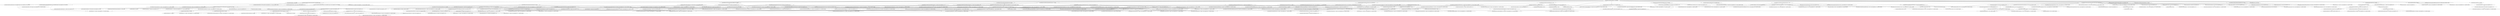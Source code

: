 digraph server {
	"org.springsource.restbucks:restbucks:jar:1.0.0-SNAPSHOT" -> "org.projectlombok:lombok:jar:1.18.38:compile" ; 
	"org.springsource.restbucks:restbucks:jar:1.0.0-SNAPSHOT" -> "org.jmolecules.integrations:jmolecules-starter-ddd:jar:0.29.0-SNAPSHOT:compile" ; 
	"org.springsource.restbucks:restbucks:jar:1.0.0-SNAPSHOT" -> "org.jmolecules.integrations:jmolecules-jpa:jar:0.29.0-SNAPSHOT:runtime" ; 
	"org.springsource.restbucks:restbucks:jar:1.0.0-SNAPSHOT" -> "org.jmolecules.integrations:jmolecules-jackson:jar:0.29.0-SNAPSHOT:runtime" ; 
	"org.springsource.restbucks:restbucks:jar:1.0.0-SNAPSHOT" -> "org.jmolecules.integrations:jmolecules-starter-test:jar:0.29.0-SNAPSHOT:test" ; 
	"org.springsource.restbucks:restbucks:jar:1.0.0-SNAPSHOT" -> "org.jmolecules.integrations:jmolecules-bytebuddy-nodep:jar:0.29.0-SNAPSHOT:provided" ; 
	"org.springsource.restbucks:restbucks:jar:1.0.0-SNAPSHOT" -> "org.springframework.modulith:spring-modulith-api:jar:1.4.0:compile" ; 
	"org.springsource.restbucks:restbucks:jar:1.0.0-SNAPSHOT" -> "org.springframework.modulith:spring-modulith-starter-jpa:jar:1.4.0:compile" ; 
	"org.springsource.restbucks:restbucks:jar:1.0.0-SNAPSHOT" -> "org.springframework.modulith:spring-modulith-starter-test:jar:1.4.0:test" ; 
	"org.springsource.restbucks:restbucks:jar:1.0.0-SNAPSHOT" -> "org.springframework.modulith:spring-modulith-junit:jar:1.4.0:test" ; 
	"org.springsource.restbucks:restbucks:jar:1.0.0-SNAPSHOT" -> "org.springframework.boot:spring-boot-starter-data-rest:jar:3.5.0:compile" ; 
	"org.springsource.restbucks:restbucks:jar:1.0.0-SNAPSHOT" -> "org.springframework.data:spring-data-rest-hal-explorer:jar:4.5.0:runtime" ; 
	"org.springsource.restbucks:restbucks:jar:1.0.0-SNAPSHOT" -> "org.springframework.boot:spring-boot-starter-data-jpa:jar:3.5.0:compile" ; 
	"org.springsource.restbucks:restbucks:jar:1.0.0-SNAPSHOT" -> "org.springframework.boot:spring-boot-starter-validation:jar:3.5.0:compile" ; 
	"org.springsource.restbucks:restbucks:jar:1.0.0-SNAPSHOT" -> "org.springframework.boot:spring-boot-starter-test:jar:3.5.0:test (scope not updated to test)" ; 
	"org.springsource.restbucks:restbucks:jar:1.0.0-SNAPSHOT" -> "de.odrotbohm.playground:spring-web-tools:jar:0.2.0:compile" ; 
	"org.springsource.restbucks:restbucks:jar:1.0.0-SNAPSHOT" -> "com.fasterxml.jackson.datatype:jackson-datatype-jsr310:jar:2.19.0:compile" ; 
	"org.springsource.restbucks:restbucks:jar:1.0.0-SNAPSHOT" -> "com.fasterxml.jackson.module:jackson-module-parameter-names:jar:2.19.0:compile" ; 
	"org.springsource.restbucks:restbucks:jar:1.0.0-SNAPSHOT" -> "com.h2database:h2:jar:2.3.232:runtime" ; 
	"org.springsource.restbucks:restbucks:jar:1.0.0-SNAPSHOT" -> "org.javamoney.moneta:moneta-core:jar:1.4.4:compile" ; 
	"org.springsource.restbucks:restbucks:jar:1.0.0-SNAPSHOT" -> "com.jayway.jsonpath:json-path:jar:2.9.0:compile" ; 
	"org.springsource.restbucks:restbucks:jar:1.0.0-SNAPSHOT" -> "org.springframework.boot:spring-boot-configuration-processor:jar:3.5.0:compile (scope not updated to compile)" ; 
	"org.springsource.restbucks:restbucks:jar:1.0.0-SNAPSHOT" -> "org.springframework.boot:spring-boot-testcontainers:jar:3.5.0:compile" ; 
	"org.springsource.restbucks:restbucks:jar:1.0.0-SNAPSHOT" -> "org.testcontainers:postgresql:jar:1.21.0:compile" ; 
	"org.springsource.restbucks:restbucks:jar:1.0.0-SNAPSHOT" -> "org.springframework.boot:spring-boot-devtools:jar:3.5.0:compile" ; 
	"org.jmolecules.integrations:jmolecules-starter-ddd:jar:0.29.0-SNAPSHOT:compile" -> "org.jmolecules:jmolecules-ddd:jar:2.0.0-RC1:compile (version managed from 1.10.0; scope not updated to compile)" ; 
	"org.jmolecules.integrations:jmolecules-starter-ddd:jar:0.29.0-SNAPSHOT:compile" -> "org.jmolecules:jmolecules-events:jar:2.0.0-RC1:compile (version managed from 1.10.0)" ; 
	"org.jmolecules.integrations:jmolecules-starter-ddd:jar:0.29.0-SNAPSHOT:compile" -> "org.jmolecules.integrations:jmolecules-apt:jar:0.29.0-SNAPSHOT:compile (version managed from 0.29.0-SNAPSHOT)" ; 
	"org.jmolecules.integrations:jmolecules-starter-ddd:jar:0.29.0-SNAPSHOT:compile" -> "org.jmolecules.integrations:jmolecules-ddd-integration:jar:0.29.0-SNAPSHOT:compile (version managed from 0.29.0-SNAPSHOT)" ; 
	"org.jmolecules.integrations:jmolecules-starter-ddd:jar:0.29.0-SNAPSHOT:compile" -> "org.jmolecules.integrations:jmolecules-spring:jar:0.29.0-SNAPSHOT:runtime (version managed from 0.29.0-SNAPSHOT)" ; 
	"org.jmolecules.integrations:jmolecules-starter-ddd:jar:0.29.0-SNAPSHOT:compile" -> "org.slf4j:slf4j-api:jar:2.0.17:compile (version managed from 1.7.36; scope not updated to compile)" ; 
	"org.jmolecules.integrations:jmolecules-apt:jar:0.29.0-SNAPSHOT:compile (version managed from 0.29.0-SNAPSHOT)" -> "(org.slf4j:slf4j-api:jar:2.0.17:compile - version managed from 1.7.36; omitted for duplicate)" ; 
	"org.jmolecules.integrations:jmolecules-ddd-integration:jar:0.29.0-SNAPSHOT:compile (version managed from 0.29.0-SNAPSHOT)" -> "(org.jmolecules:jmolecules-ddd:jar:2.0.0-RC1:compile - version managed from 1.10.0; omitted for duplicate)" ; 
	"org.jmolecules.integrations:jmolecules-ddd-integration:jar:0.29.0-SNAPSHOT:compile (version managed from 0.29.0-SNAPSHOT)" -> "(org.slf4j:slf4j-api:jar:2.0.17:compile - version managed from 1.7.36; omitted for duplicate)" ; 
	"org.jmolecules.integrations:jmolecules-spring:jar:0.29.0-SNAPSHOT:runtime (version managed from 0.29.0-SNAPSHOT)" -> "(org.jmolecules:jmolecules-ddd:jar:2.0.0-RC1:runtime - version managed from 1.10.0; omitted for duplicate)" ; 
	"org.jmolecules.integrations:jmolecules-spring:jar:0.29.0-SNAPSHOT:runtime (version managed from 0.29.0-SNAPSHOT)" -> "(org.springframework:spring-core:jar:6.2.7:runtime - version managed from 5.3.31; omitted for duplicate)" ; 
	"org.jmolecules.integrations:jmolecules-spring:jar:0.29.0-SNAPSHOT:runtime (version managed from 0.29.0-SNAPSHOT)" -> "(org.springframework:spring-context:jar:6.2.7:runtime - version managed from 5.3.31; omitted for duplicate)" ; 
	"org.jmolecules.integrations:jmolecules-spring:jar:0.29.0-SNAPSHOT:runtime (version managed from 0.29.0-SNAPSHOT)" -> "(org.slf4j:slf4j-api:jar:2.0.17:runtime - version managed from 1.7.36; omitted for duplicate)" ; 
	"org.jmolecules.integrations:jmolecules-jpa:jar:0.29.0-SNAPSHOT:runtime" -> "jakarta.persistence:jakarta.persistence-api:jar:3.1.0:compile (version managed from 2.2.3; scope not updated to compile)" ; 
	"org.jmolecules.integrations:jmolecules-jpa:jar:0.29.0-SNAPSHOT:runtime" -> "(org.slf4j:slf4j-api:jar:2.0.17:runtime - version managed from 1.7.36; omitted for duplicate)" ; 
	"org.jmolecules.integrations:jmolecules-jackson:jar:0.29.0-SNAPSHOT:runtime" -> "(org.jmolecules:jmolecules-ddd:jar:2.0.0-RC1:runtime - version managed from 1.10.0; omitted for duplicate)" ; 
	"org.jmolecules.integrations:jmolecules-jackson:jar:0.29.0-SNAPSHOT:runtime" -> "org.springframework:spring-core:jar:6.2.7:compile (version managed from 5.3.31; scope not updated to compile)" ; 
	"org.jmolecules.integrations:jmolecules-jackson:jar:0.29.0-SNAPSHOT:runtime" -> "com.fasterxml.jackson.core:jackson-databind:jar:2.19.0:compile (version managed from 2.13.5; scope not updated to compile)" ; 
	"org.jmolecules.integrations:jmolecules-jackson:jar:0.29.0-SNAPSHOT:runtime" -> "(org.slf4j:slf4j-api:jar:2.0.17:runtime - version managed from 1.7.36; omitted for duplicate)" ; 
	"org.springframework:spring-core:jar:6.2.7:compile (version managed from 5.3.31; scope not updated to compile)" -> "org.springframework:spring-jcl:jar:6.2.7:compile (version managed from 6.2.7)" ; 
	"com.fasterxml.jackson.core:jackson-databind:jar:2.19.0:compile (version managed from 2.13.5; scope not updated to compile)" -> "(com.fasterxml.jackson.core:jackson-annotations:jar:2.19.0:compile - version managed from 2.19.0; omitted for duplicate)" ; 
	"com.fasterxml.jackson.core:jackson-databind:jar:2.19.0:compile (version managed from 2.13.5; scope not updated to compile)" -> "(com.fasterxml.jackson.core:jackson-core:jar:2.19.0:compile - version managed from 2.19.0; omitted for duplicate)" ; 
	"org.jmolecules.integrations:jmolecules-starter-test:jar:0.29.0-SNAPSHOT:test" -> "org.jmolecules.integrations:jmolecules-archunit:jar:0.29.0-SNAPSHOT:test (version managed from 0.29.0-SNAPSHOT)" ; 
	"org.jmolecules.integrations:jmolecules-starter-test:jar:0.29.0-SNAPSHOT:test" -> "com.tngtech.archunit:archunit-junit5:jar:1.4.1:test" ; 
	"org.jmolecules.integrations:jmolecules-starter-test:jar:0.29.0-SNAPSHOT:test" -> "(org.springframework.boot:spring-boot-starter-test:jar:3.5.0:test - version managed from 2.7.18; omitted for duplicate)" ; 
	"org.jmolecules.integrations:jmolecules-starter-test:jar:0.29.0-SNAPSHOT:test" -> "(org.slf4j:slf4j-api:jar:2.0.17:test - version managed from 1.7.36; omitted for duplicate)" ; 
	"org.jmolecules.integrations:jmolecules-archunit:jar:0.29.0-SNAPSHOT:test (version managed from 0.29.0-SNAPSHOT)" -> "com.tngtech.archunit:archunit:jar:1.4.1:runtime" ; 
	"org.jmolecules.integrations:jmolecules-archunit:jar:0.29.0-SNAPSHOT:test (version managed from 0.29.0-SNAPSHOT)" -> "(org.slf4j:slf4j-api:jar:2.0.17:test - version managed from 1.7.36; omitted for duplicate)" ; 
	"com.tngtech.archunit:archunit:jar:1.4.1:runtime" -> "(org.slf4j:slf4j-api:jar:2.0.17:runtime - version managed from 2.0.17; omitted for duplicate)" ; 
	"com.tngtech.archunit:archunit-junit5:jar:1.4.1:test" -> "com.tngtech.archunit:archunit-junit5-api:jar:1.4.1:test" ; 
	"com.tngtech.archunit:archunit-junit5:jar:1.4.1:test" -> "com.tngtech.archunit:archunit-junit5-engine:jar:1.4.1:test" ; 
	"com.tngtech.archunit:archunit-junit5-api:jar:1.4.1:test" -> "(com.tngtech.archunit:archunit:jar:1.4.1:test - omitted for duplicate)" ; 
	"com.tngtech.archunit:archunit-junit5-engine:jar:1.4.1:test" -> "(com.tngtech.archunit:archunit:jar:1.4.1:test - omitted for duplicate)" ; 
	"com.tngtech.archunit:archunit-junit5-engine:jar:1.4.1:test" -> "(com.tngtech.archunit:archunit-junit5-api:jar:1.4.1:test - omitted for duplicate)" ; 
	"com.tngtech.archunit:archunit-junit5-engine:jar:1.4.1:test" -> "com.tngtech.archunit:archunit-junit5-engine-api:jar:1.4.1:test" ; 
	"com.tngtech.archunit:archunit-junit5-engine-api:jar:1.4.1:test" -> "(org.junit.platform:junit-platform-engine:jar:1.12.2:test - version managed from 1.12.2; omitted for duplicate)" ; 
	"org.springframework.modulith:spring-modulith-starter-jpa:jar:1.4.0:compile" -> "org.springframework.modulith:spring-modulith-starter-core:jar:1.4.0:compile (version managed from 1.4.0)" ; 
	"org.springframework.modulith:spring-modulith-starter-jpa:jar:1.4.0:compile" -> "org.springframework.modulith:spring-modulith-events-api:jar:1.4.0:compile (version managed from 1.4.0; scope not updated to compile)" ; 
	"org.springframework.modulith:spring-modulith-starter-jpa:jar:1.4.0:compile" -> "org.springframework.modulith:spring-modulith-events-core:jar:1.4.0:runtime (version managed from 1.4.0)" ; 
	"org.springframework.modulith:spring-modulith-starter-jpa:jar:1.4.0:compile" -> "org.springframework.modulith:spring-modulith-events-jackson:jar:1.4.0:runtime (version managed from 1.4.0)" ; 
	"org.springframework.modulith:spring-modulith-starter-jpa:jar:1.4.0:compile" -> "org.springframework.modulith:spring-modulith-events-jpa:jar:1.4.0:runtime (version managed from 1.4.0)" ; 
	"org.springframework.modulith:spring-modulith-starter-core:jar:1.4.0:compile (version managed from 1.4.0)" -> "(org.springframework.modulith:spring-modulith-api:jar:1.4.0:compile - version managed from 1.4.0; omitted for duplicate)" ; 
	"org.springframework.modulith:spring-modulith-starter-core:jar:1.4.0:compile (version managed from 1.4.0)" -> "org.springframework.modulith:spring-modulith-apt:jar:1.4.0:compile (version managed from 1.4.0)" ; 
	"org.springframework.modulith:spring-modulith-starter-core:jar:1.4.0:compile (version managed from 1.4.0)" -> "(org.springframework.modulith:spring-modulith-core:jar:1.4.0:runtime - version managed from 1.4.0; omitted for duplicate)" ; 
	"org.springframework.modulith:spring-modulith-starter-core:jar:1.4.0:compile (version managed from 1.4.0)" -> "org.springframework.modulith:spring-modulith-moments:jar:1.4.0:compile (version managed from 1.4.0)" ; 
	"org.springframework.modulith:spring-modulith-starter-core:jar:1.4.0:compile (version managed from 1.4.0)" -> "(org.springframework.boot:spring-boot-starter:jar:3.5.0:compile - version managed from 3.5.0; omitted for duplicate)" ; 
	"org.springframework.modulith:spring-modulith-apt:jar:1.4.0:compile (version managed from 1.4.0)" -> "(org.springframework.boot:spring-boot:jar:3.5.0:compile - version managed from 3.5.0; omitted for duplicate)" ; 
	"org.springframework.modulith:spring-modulith-apt:jar:1.4.0:compile (version managed from 1.4.0)" -> "(org.springframework.boot:spring-boot-configuration-processor:jar:3.5.0:compile - version managed from 3.5.0; omitted for duplicate)" ; 
	"org.springframework.modulith:spring-modulith-moments:jar:1.4.0:compile (version managed from 1.4.0)" -> "(org.jmolecules:jmolecules-events:jar:2.0.0-RC1:compile - version managed from 1.10.0; omitted for duplicate)" ; 
	"org.springframework.modulith:spring-modulith-events-api:jar:1.4.0:compile (version managed from 1.4.0; scope not updated to compile)" -> "(org.springframework:spring-context:jar:6.2.7:compile - version managed from 6.2.7; omitted for duplicate)" ; 
	"org.springframework.modulith:spring-modulith-events-api:jar:1.4.0:compile (version managed from 1.4.0; scope not updated to compile)" -> "org.springframework:spring-tx:jar:6.2.7:compile (version managed from 6.2.7; scope not updated to compile)" ; 
	"org.springframework:spring-tx:jar:6.2.7:compile (version managed from 6.2.7; scope not updated to compile)" -> "(org.springframework:spring-beans:jar:6.2.7:compile - version managed from 6.2.7; omitted for duplicate)" ; 
	"org.springframework:spring-tx:jar:6.2.7:compile (version managed from 6.2.7; scope not updated to compile)" -> "(org.springframework:spring-core:jar:6.2.7:compile - version managed from 6.2.7; omitted for duplicate)" ; 
	"org.springframework.modulith:spring-modulith-events-core:jar:1.4.0:runtime (version managed from 1.4.0)" -> "(org.springframework.modulith:spring-modulith-events-api:jar:1.4.0:runtime - version managed from 1.4.0; omitted for duplicate)" ; 
	"org.springframework.modulith:spring-modulith-events-core:jar:1.4.0:runtime (version managed from 1.4.0)" -> "(org.springframework:spring-context:jar:6.2.7:runtime - version managed from 6.2.7; omitted for duplicate)" ; 
	"org.springframework.modulith:spring-modulith-events-core:jar:1.4.0:runtime (version managed from 1.4.0)" -> "(org.springframework:spring-tx:jar:6.2.7:runtime - version managed from 6.2.7; omitted for duplicate)" ; 
	"org.springframework.modulith:spring-modulith-events-core:jar:1.4.0:runtime (version managed from 1.4.0)" -> "org.springframework:spring-aop:jar:6.2.7:compile (version managed from 6.2.7; scope not updated to compile)" ; 
	"org.springframework.modulith:spring-modulith-events-core:jar:1.4.0:runtime (version managed from 1.4.0)" -> "(org.springframework.boot:spring-boot-autoconfigure:jar:3.5.0:runtime - version managed from 3.5.0; omitted for duplicate)" ; 
	"org.springframework.modulith:spring-modulith-events-core:jar:1.4.0:runtime (version managed from 1.4.0)" -> "(org.slf4j:slf4j-api:jar:2.0.17:runtime - version managed from 2.0.17; omitted for duplicate)" ; 
	"org.springframework.modulith:spring-modulith-events-core:jar:1.4.0:runtime (version managed from 1.4.0)" -> "org.slf4j:jcl-over-slf4j:jar:2.0.17:runtime (version managed from 2.0.17)" ; 
	"org.springframework:spring-aop:jar:6.2.7:compile (version managed from 6.2.7; scope not updated to compile)" -> "(org.springframework:spring-beans:jar:6.2.7:compile - version managed from 6.2.7; omitted for duplicate)" ; 
	"org.springframework:spring-aop:jar:6.2.7:compile (version managed from 6.2.7; scope not updated to compile)" -> "(org.springframework:spring-core:jar:6.2.7:compile - version managed from 6.2.7; omitted for duplicate)" ; 
	"org.slf4j:jcl-over-slf4j:jar:2.0.17:runtime (version managed from 2.0.17)" -> "(org.slf4j:slf4j-api:jar:2.0.17:runtime - version managed from 2.0.17; omitted for duplicate)" ; 
	"org.springframework.modulith:spring-modulith-events-jackson:jar:1.4.0:runtime (version managed from 1.4.0)" -> "(org.springframework.modulith:spring-modulith-events-core:jar:1.4.0:runtime - version managed from 1.4.0; omitted for duplicate)" ; 
	"org.springframework.modulith:spring-modulith-events-jackson:jar:1.4.0:runtime (version managed from 1.4.0)" -> "(com.fasterxml.jackson.core:jackson-databind:jar:2.19.0:runtime - version managed from 2.19.0; omitted for duplicate)" ; 
	"org.springframework.modulith:spring-modulith-events-jpa:jar:1.4.0:runtime (version managed from 1.4.0)" -> "(org.springframework.modulith:spring-modulith-events-core:jar:1.4.0:runtime - version managed from 1.4.0; omitted for duplicate)" ; 
	"org.springframework.modulith:spring-modulith-events-jpa:jar:1.4.0:runtime (version managed from 1.4.0)" -> "(jakarta.persistence:jakarta.persistence-api:jar:3.1.0:runtime - version managed from 3.1.0; omitted for duplicate)" ; 
	"org.springframework.modulith:spring-modulith-starter-test:jar:1.4.0:test" -> "(org.springframework.boot:spring-boot-starter-test:jar:3.5.0:test - version managed from 3.5.0; omitted for duplicate)" ; 
	"org.springframework.modulith:spring-modulith-starter-test:jar:1.4.0:test" -> "org.springframework.modulith:spring-modulith-test:jar:1.4.0:test (version managed from 1.4.0)" ; 
	"org.springframework.modulith:spring-modulith-starter-test:jar:1.4.0:test" -> "org.springframework.modulith:spring-modulith-docs:jar:1.4.0:test (version managed from 1.4.0)" ; 
	"org.springframework.modulith:spring-modulith-starter-test:jar:1.4.0:test" -> "org.awaitility:awaitility:jar:4.3.0:test (version managed from 4.3.0)" ; 
	"org.springframework.modulith:spring-modulith-test:jar:1.4.0:test (version managed from 1.4.0)" -> "(org.springframework.modulith:spring-modulith-core:jar:1.4.0:test - version managed from 1.4.0; omitted for duplicate)" ; 
	"org.springframework.modulith:spring-modulith-test:jar:1.4.0:test (version managed from 1.4.0)" -> "(org.springframework.boot:spring-boot-test-autoconfigure:jar:3.5.0:test - version managed from 3.5.0; omitted for duplicate)" ; 
	"org.springframework.modulith:spring-modulith-test:jar:1.4.0:test (version managed from 1.4.0)" -> "(org.springframework:spring-test:jar:6.2.7:test - version managed from 6.2.7; omitted for duplicate)" ; 
	"org.springframework.modulith:spring-modulith-test:jar:1.4.0:test (version managed from 1.4.0)" -> "(org.springframework:spring-tx:jar:6.2.7:test - version managed from 6.2.7; omitted for duplicate)" ; 
	"org.springframework.modulith:spring-modulith-test:jar:1.4.0:test (version managed from 1.4.0)" -> "(org.assertj:assertj-core:jar:3.27.3:test - version managed from 3.27.3; omitted for duplicate)" ; 
	"org.springframework.modulith:spring-modulith-test:jar:1.4.0:test (version managed from 1.4.0)" -> "(org.awaitility:awaitility:jar:4.3.0:test - version managed from 4.3.0; omitted for duplicate)" ; 
	"org.springframework.modulith:spring-modulith-docs:jar:1.4.0:test (version managed from 1.4.0)" -> "(org.springframework.modulith:spring-modulith-core:jar:1.4.0:test - version managed from 1.4.0; omitted for duplicate)" ; 
	"org.springframework.modulith:spring-modulith-docs:jar:1.4.0:test (version managed from 1.4.0)" -> "com.structurizr:structurizr-core:jar:3.1.0:test" ; 
	"org.springframework.modulith:spring-modulith-docs:jar:1.4.0:test (version managed from 1.4.0)" -> "com.structurizr:structurizr-export:jar:3.1.0:test" ; 
	"org.springframework.modulith:spring-modulith-docs:jar:1.4.0:test (version managed from 1.4.0)" -> "(com.jayway.jsonpath:json-path:jar:2.9.0:test - version managed from 2.9.0; omitted for duplicate)" ; 
	"org.springframework.modulith:spring-modulith-docs:jar:1.4.0:test (version managed from 1.4.0)" -> "(org.springframework.boot:spring-boot:jar:3.5.0:test - version managed from 3.5.0; omitted for duplicate)" ; 
	"com.structurizr:structurizr-core:jar:3.1.0:test" -> "(com.fasterxml.jackson.core:jackson-annotations:jar:2.19.0:test - version managed from 2.18.1; omitted for duplicate)" ; 
	"com.structurizr:structurizr-core:jar:3.1.0:test" -> "com.google.code.findbugs:jsr305:jar:3.0.2:test" ; 
	"com.structurizr:structurizr-export:jar:3.1.0:test" -> "(com.structurizr:structurizr-core:jar:3.1.0:test - omitted for duplicate)" ; 
	"org.awaitility:awaitility:jar:4.3.0:test (version managed from 4.3.0)" -> "(org.hamcrest:hamcrest:jar:3.0:test - version managed from 2.1; omitted for duplicate)" ; 
	"org.springframework.modulith:spring-modulith-junit:jar:1.4.0:test" -> "org.eclipse.jgit:org.eclipse.jgit:jar:7.0.0.202409031743-r:test" ; 
	"org.springframework.modulith:spring-modulith-junit:jar:1.4.0:test" -> "org.springframework.modulith:spring-modulith-core:jar:1.4.0:runtime (version managed from 1.4.0; scope not updated to runtime)" ; 
	"org.springframework.modulith:spring-modulith-junit:jar:1.4.0:test" -> "org.junit.jupiter:junit-jupiter-api:jar:5.12.2:test (version managed from 5.12.2)" ; 
	"org.springframework.modulith:spring-modulith-junit:jar:1.4.0:test" -> "org.springframework.boot:spring-boot-test:jar:3.5.0:test (version managed from 3.5.0)" ; 
	"org.springframework.modulith:spring-modulith-junit:jar:1.4.0:test" -> "org.springframework.boot:spring-boot-autoconfigure:jar:3.5.0:compile (version managed from 3.5.0; scope not updated to compile)" ; 
	"org.eclipse.jgit:org.eclipse.jgit:jar:7.0.0.202409031743-r:test" -> "com.googlecode.javaewah:JavaEWAH:jar:1.2.3:test" ; 
	"org.eclipse.jgit:org.eclipse.jgit:jar:7.0.0.202409031743-r:test" -> "(org.slf4j:slf4j-api:jar:2.0.17:test - version managed from 1.7.36; omitted for duplicate)" ; 
	"org.eclipse.jgit:org.eclipse.jgit:jar:7.0.0.202409031743-r:test" -> "commons-codec:commons-codec:jar:1.18.0:test (version managed from 1.17.1)" ; 
	"org.springframework.modulith:spring-modulith-core:jar:1.4.0:runtime (version managed from 1.4.0; scope not updated to runtime)" -> "(org.springframework.modulith:spring-modulith-api:jar:1.4.0:runtime - version managed from 1.4.0; omitted for duplicate)" ; 
	"org.springframework.modulith:spring-modulith-core:jar:1.4.0:runtime (version managed from 1.4.0; scope not updated to runtime)" -> "(com.tngtech.archunit:archunit:jar:1.4.0:runtime - omitted for conflict with 1.4.1)" ; 
	"org.springframework.modulith:spring-modulith-core:jar:1.4.0:runtime (version managed from 1.4.0; scope not updated to runtime)" -> "(org.springframework:spring-core:jar:6.2.7:runtime - version managed from 6.2.7; omitted for duplicate)" ; 
	"org.springframework.modulith:spring-modulith-core:jar:1.4.0:runtime (version managed from 1.4.0; scope not updated to runtime)" -> "(org.springframework:spring-context:jar:6.2.7:runtime - version managed from 6.2.7; omitted for duplicate)" ; 
	"org.junit.jupiter:junit-jupiter-api:jar:5.12.2:test (version managed from 5.12.2)" -> "org.opentest4j:opentest4j:jar:1.3.0:test" ; 
	"org.junit.jupiter:junit-jupiter-api:jar:5.12.2:test (version managed from 5.12.2)" -> "org.junit.platform:junit-platform-commons:jar:1.12.2:test (version managed from 1.12.2)" ; 
	"org.junit.jupiter:junit-jupiter-api:jar:5.12.2:test (version managed from 5.12.2)" -> "org.apiguardian:apiguardian-api:jar:1.1.2:test" ; 
	"org.junit.platform:junit-platform-commons:jar:1.12.2:test (version managed from 1.12.2)" -> "(org.apiguardian:apiguardian-api:jar:1.1.2:test - omitted for duplicate)" ; 
	"org.springframework.boot:spring-boot-test:jar:3.5.0:test (version managed from 3.5.0)" -> "(org.springframework.boot:spring-boot:jar:3.5.0:test - version managed from 3.5.0; omitted for duplicate)" ; 
	"org.springframework.boot:spring-boot-test:jar:3.5.0:test (version managed from 3.5.0)" -> "(org.springframework:spring-test:jar:6.2.7:test - version managed from 6.2.7; omitted for duplicate)" ; 
	"org.springframework.boot:spring-boot-autoconfigure:jar:3.5.0:compile (version managed from 3.5.0; scope not updated to compile)" -> "(org.springframework.boot:spring-boot:jar:3.5.0:compile - version managed from 3.5.0; omitted for duplicate)" ; 
	"org.springframework.boot:spring-boot-starter-data-rest:jar:3.5.0:compile" -> "org.springframework.boot:spring-boot-starter-web:jar:3.5.0:compile (version managed from 3.5.0)" ; 
	"org.springframework.boot:spring-boot-starter-data-rest:jar:3.5.0:compile" -> "org.springframework.data:spring-data-rest-webmvc:jar:4.5.0:compile (version managed from 4.5.0; scope not updated to compile)" ; 
	"org.springframework.boot:spring-boot-starter-web:jar:3.5.0:compile (version managed from 3.5.0)" -> "(org.springframework.boot:spring-boot-starter:jar:3.5.0:compile - version managed from 3.5.0; omitted for duplicate)" ; 
	"org.springframework.boot:spring-boot-starter-web:jar:3.5.0:compile (version managed from 3.5.0)" -> "org.springframework.boot:spring-boot-starter-json:jar:3.5.0:compile (version managed from 3.5.0)" ; 
	"org.springframework.boot:spring-boot-starter-web:jar:3.5.0:compile (version managed from 3.5.0)" -> "org.springframework.boot:spring-boot-starter-tomcat:jar:3.5.0:compile (version managed from 3.5.0)" ; 
	"org.springframework.boot:spring-boot-starter-web:jar:3.5.0:compile (version managed from 3.5.0)" -> "org.springframework:spring-web:jar:6.2.7:compile (version managed from 6.2.7)" ; 
	"org.springframework.boot:spring-boot-starter-web:jar:3.5.0:compile (version managed from 3.5.0)" -> "(org.springframework:spring-webmvc:jar:6.2.7:compile - version managed from 6.2.7; omitted for duplicate)" ; 
	"org.springframework.boot:spring-boot-starter-json:jar:3.5.0:compile (version managed from 3.5.0)" -> "(org.springframework.boot:spring-boot-starter:jar:3.5.0:compile - version managed from 3.5.0; omitted for duplicate)" ; 
	"org.springframework.boot:spring-boot-starter-json:jar:3.5.0:compile (version managed from 3.5.0)" -> "(org.springframework:spring-web:jar:6.2.7:compile - version managed from 6.2.7; omitted for duplicate)" ; 
	"org.springframework.boot:spring-boot-starter-json:jar:3.5.0:compile (version managed from 3.5.0)" -> "(com.fasterxml.jackson.core:jackson-databind:jar:2.19.0:compile - version managed from 2.19.0; omitted for duplicate)" ; 
	"org.springframework.boot:spring-boot-starter-json:jar:3.5.0:compile (version managed from 3.5.0)" -> "com.fasterxml.jackson.datatype:jackson-datatype-jdk8:jar:2.19.0:compile (version managed from 2.19.0)" ; 
	"org.springframework.boot:spring-boot-starter-json:jar:3.5.0:compile (version managed from 3.5.0)" -> "(com.fasterxml.jackson.datatype:jackson-datatype-jsr310:jar:2.19.0:compile - version managed from 2.19.0; omitted for duplicate)" ; 
	"org.springframework.boot:spring-boot-starter-json:jar:3.5.0:compile (version managed from 3.5.0)" -> "(com.fasterxml.jackson.module:jackson-module-parameter-names:jar:2.19.0:compile - version managed from 2.19.0; omitted for duplicate)" ; 
	"com.fasterxml.jackson.datatype:jackson-datatype-jdk8:jar:2.19.0:compile (version managed from 2.19.0)" -> "(com.fasterxml.jackson.core:jackson-core:jar:2.19.0:compile - version managed from 2.19.0; omitted for duplicate)" ; 
	"com.fasterxml.jackson.datatype:jackson-datatype-jdk8:jar:2.19.0:compile (version managed from 2.19.0)" -> "(com.fasterxml.jackson.core:jackson-databind:jar:2.19.0:compile - version managed from 2.19.0; omitted for duplicate)" ; 
	"org.springframework.boot:spring-boot-starter-tomcat:jar:3.5.0:compile (version managed from 3.5.0)" -> "(jakarta.annotation:jakarta.annotation-api:jar:2.1.1:compile - version managed from 2.1.1; omitted for duplicate)" ; 
	"org.springframework.boot:spring-boot-starter-tomcat:jar:3.5.0:compile (version managed from 3.5.0)" -> "org.apache.tomcat.embed:tomcat-embed-core:jar:10.1.41:compile (version managed from 10.1.41)" ; 
	"org.springframework.boot:spring-boot-starter-tomcat:jar:3.5.0:compile (version managed from 3.5.0)" -> "(org.apache.tomcat.embed:tomcat-embed-el:jar:10.1.41:compile - version managed from 10.1.41; omitted for duplicate)" ; 
	"org.springframework.boot:spring-boot-starter-tomcat:jar:3.5.0:compile (version managed from 3.5.0)" -> "org.apache.tomcat.embed:tomcat-embed-websocket:jar:10.1.41:compile (version managed from 10.1.41)" ; 
	"org.apache.tomcat.embed:tomcat-embed-websocket:jar:10.1.41:compile (version managed from 10.1.41)" -> "(org.apache.tomcat.embed:tomcat-embed-core:jar:10.1.41:compile - version managed from 10.1.41; omitted for duplicate)" ; 
	"org.springframework:spring-web:jar:6.2.7:compile (version managed from 6.2.7)" -> "(org.springframework:spring-beans:jar:6.2.7:compile - version managed from 6.2.7; omitted for duplicate)" ; 
	"org.springframework:spring-web:jar:6.2.7:compile (version managed from 6.2.7)" -> "(org.springframework:spring-core:jar:6.2.7:compile - version managed from 6.2.7; omitted for duplicate)" ; 
	"org.springframework:spring-web:jar:6.2.7:compile (version managed from 6.2.7)" -> "(io.micrometer:micrometer-observation:jar:1.15.0:compile - version managed from 1.14.7; omitted for duplicate)" ; 
	"org.springframework.data:spring-data-rest-webmvc:jar:4.5.0:compile (version managed from 4.5.0; scope not updated to compile)" -> "org.springframework.data:spring-data-rest-core:jar:4.5.0:compile (version managed from 4.5.0)" ; 
	"org.springframework.data:spring-data-rest-webmvc:jar:4.5.0:compile (version managed from 4.5.0; scope not updated to compile)" -> "(org.springframework:spring-webmvc:jar:6.2.7:compile - version managed from 6.2.7; omitted for duplicate)" ; 
	"org.springframework.data:spring-data-rest-webmvc:jar:4.5.0:compile (version managed from 4.5.0; scope not updated to compile)" -> "(com.fasterxml.jackson.core:jackson-databind:jar:2.19.0:compile - version managed from 2.19.0; omitted for duplicate)" ; 
	"org.springframework.data:spring-data-rest-webmvc:jar:4.5.0:compile (version managed from 4.5.0; scope not updated to compile)" -> "(com.fasterxml.jackson.core:jackson-annotations:jar:2.19.0:compile - version managed from 2.19.0; omitted for duplicate)" ; 
	"org.springframework.data:spring-data-rest-webmvc:jar:4.5.0:compile (version managed from 4.5.0; scope not updated to compile)" -> "(org.slf4j:slf4j-api:jar:2.0.17:compile - version managed from 2.0.2; omitted for duplicate)" ; 
	"org.springframework.data:spring-data-rest-core:jar:4.5.0:compile (version managed from 4.5.0)" -> "(org.springframework:spring-tx:jar:6.2.7:compile - version managed from 6.2.7; omitted for duplicate)" ; 
	"org.springframework.data:spring-data-rest-core:jar:4.5.0:compile (version managed from 4.5.0)" -> "org.springframework.hateoas:spring-hateoas:jar:2.5.0:compile (version managed from 2.5.0)" ; 
	"org.springframework.data:spring-data-rest-core:jar:4.5.0:compile (version managed from 4.5.0)" -> "(org.springframework.data:spring-data-commons:jar:3.5.0:compile - version managed from 3.5.0; omitted for duplicate)" ; 
	"org.springframework.data:spring-data-rest-core:jar:4.5.0:compile (version managed from 4.5.0)" -> "org.springframework.plugin:spring-plugin-core:jar:3.0.0:compile" ; 
	"org.springframework.data:spring-data-rest-core:jar:4.5.0:compile (version managed from 4.5.0)" -> "org.atteo:evo-inflector:jar:1.3:compile" ; 
	"org.springframework.data:spring-data-rest-core:jar:4.5.0:compile (version managed from 4.5.0)" -> "(com.fasterxml.jackson.core:jackson-annotations:jar:2.19.0:compile - version managed from 2.19.0; omitted for duplicate)" ; 
	"org.springframework.data:spring-data-rest-core:jar:4.5.0:compile (version managed from 4.5.0)" -> "(com.fasterxml.jackson.datatype:jackson-datatype-jdk8:jar:2.19.0:compile - version managed from 2.19.0; omitted for duplicate)" ; 
	"org.springframework.data:spring-data-rest-core:jar:4.5.0:compile (version managed from 4.5.0)" -> "(org.slf4j:slf4j-api:jar:2.0.17:compile - version managed from 2.0.2; omitted for duplicate)" ; 
	"org.springframework.hateoas:spring-hateoas:jar:2.5.0:compile (version managed from 2.5.0)" -> "(org.springframework:spring-aop:jar:6.2.7:compile - version managed from 6.2.7; omitted for duplicate)" ; 
	"org.springframework.hateoas:spring-hateoas:jar:2.5.0:compile (version managed from 2.5.0)" -> "(org.springframework:spring-beans:jar:6.2.7:compile - version managed from 6.2.7; omitted for duplicate)" ; 
	"org.springframework.hateoas:spring-hateoas:jar:2.5.0:compile (version managed from 2.5.0)" -> "(org.springframework:spring-context:jar:6.2.7:compile - version managed from 6.2.7; omitted for duplicate)" ; 
	"org.springframework.hateoas:spring-hateoas:jar:2.5.0:compile (version managed from 2.5.0)" -> "(org.springframework:spring-core:jar:6.2.7:compile - version managed from 6.2.7; omitted for duplicate)" ; 
	"org.springframework.hateoas:spring-hateoas:jar:2.5.0:compile (version managed from 2.5.0)" -> "(org.springframework:spring-web:jar:6.2.7:compile - version managed from 6.2.7; omitted for duplicate)" ; 
	"org.springframework.hateoas:spring-hateoas:jar:2.5.0:compile (version managed from 2.5.0)" -> "(org.springframework.plugin:spring-plugin-core:jar:3.0.0:compile - omitted for duplicate)" ; 
	"org.springframework.hateoas:spring-hateoas:jar:2.5.0:compile (version managed from 2.5.0)" -> "(com.jayway.jsonpath:json-path:jar:2.9.0:compile - version managed from 2.9.0; omitted for duplicate)" ; 
	"org.springframework.hateoas:spring-hateoas:jar:2.5.0:compile (version managed from 2.5.0)" -> "(org.slf4j:slf4j-api:jar:2.0.17:compile - version managed from 2.0.17; omitted for duplicate)" ; 
	"org.springframework.plugin:spring-plugin-core:jar:3.0.0:compile" -> "(org.springframework:spring-beans:jar:6.2.7:compile - version managed from 6.0.0; omitted for duplicate)" ; 
	"org.springframework.plugin:spring-plugin-core:jar:3.0.0:compile" -> "(org.springframework:spring-context:jar:6.2.7:compile - version managed from 6.0.0; omitted for duplicate)" ; 
	"org.springframework.plugin:spring-plugin-core:jar:3.0.0:compile" -> "(org.springframework:spring-aop:jar:6.2.7:compile - version managed from 6.0.0; omitted for duplicate)" ; 
	"org.springframework.plugin:spring-plugin-core:jar:3.0.0:compile" -> "(org.slf4j:slf4j-api:jar:2.0.17:compile - version managed from 2.0.3; omitted for duplicate)" ; 
	"org.springframework.data:spring-data-rest-hal-explorer:jar:4.5.0:runtime" -> "(org.springframework.data:spring-data-rest-webmvc:jar:4.5.0:runtime - version managed from 4.5.0; omitted for duplicate)" ; 
	"org.springframework.data:spring-data-rest-hal-explorer:jar:4.5.0:runtime" -> "(org.slf4j:slf4j-api:jar:2.0.17:runtime - version managed from 2.0.2; omitted for duplicate)" ; 
	"org.springframework.boot:spring-boot-starter-data-jpa:jar:3.5.0:compile" -> "org.springframework.boot:spring-boot-starter:jar:3.5.0:compile (version managed from 3.5.0; scope not updated to compile)" ; 
	"org.springframework.boot:spring-boot-starter-data-jpa:jar:3.5.0:compile" -> "org.springframework.boot:spring-boot-starter-jdbc:jar:3.5.0:compile (version managed from 3.5.0)" ; 
	"org.springframework.boot:spring-boot-starter-data-jpa:jar:3.5.0:compile" -> "org.hibernate.orm:hibernate-core:jar:6.6.15.Final:compile (version managed from 6.6.15.Final)" ; 
	"org.springframework.boot:spring-boot-starter-data-jpa:jar:3.5.0:compile" -> "org.springframework.data:spring-data-jpa:jar:3.5.0:compile (version managed from 3.5.0)" ; 
	"org.springframework.boot:spring-boot-starter-data-jpa:jar:3.5.0:compile" -> "org.springframework:spring-aspects:jar:6.2.7:compile (version managed from 6.2.7)" ; 
	"org.springframework.boot:spring-boot-starter:jar:3.5.0:compile (version managed from 3.5.0; scope not updated to compile)" -> "(org.springframework.boot:spring-boot:jar:3.5.0:compile - version managed from 3.5.0; omitted for duplicate)" ; 
	"org.springframework.boot:spring-boot-starter:jar:3.5.0:compile (version managed from 3.5.0; scope not updated to compile)" -> "(org.springframework.boot:spring-boot-autoconfigure:jar:3.5.0:compile - version managed from 3.5.0; omitted for duplicate)" ; 
	"org.springframework.boot:spring-boot-starter:jar:3.5.0:compile (version managed from 3.5.0; scope not updated to compile)" -> "org.springframework.boot:spring-boot-starter-logging:jar:3.5.0:compile (version managed from 3.5.0)" ; 
	"org.springframework.boot:spring-boot-starter:jar:3.5.0:compile (version managed from 3.5.0; scope not updated to compile)" -> "(jakarta.annotation:jakarta.annotation-api:jar:2.1.1:compile - version managed from 2.1.1; omitted for duplicate)" ; 
	"org.springframework.boot:spring-boot-starter:jar:3.5.0:compile (version managed from 3.5.0; scope not updated to compile)" -> "(org.springframework:spring-core:jar:6.2.7:compile - version managed from 6.2.7; omitted for duplicate)" ; 
	"org.springframework.boot:spring-boot-starter:jar:3.5.0:compile (version managed from 3.5.0; scope not updated to compile)" -> "org.yaml:snakeyaml:jar:2.4:compile (version managed from 2.4)" ; 
	"org.springframework.boot:spring-boot-starter-logging:jar:3.5.0:compile (version managed from 3.5.0)" -> "ch.qos.logback:logback-classic:jar:1.5.18:compile (version managed from 1.5.18)" ; 
	"org.springframework.boot:spring-boot-starter-logging:jar:3.5.0:compile (version managed from 3.5.0)" -> "org.apache.logging.log4j:log4j-to-slf4j:jar:2.24.3:compile (version managed from 2.24.3)" ; 
	"org.springframework.boot:spring-boot-starter-logging:jar:3.5.0:compile (version managed from 3.5.0)" -> "org.slf4j:jul-to-slf4j:jar:2.0.17:compile (version managed from 2.0.17)" ; 
	"ch.qos.logback:logback-classic:jar:1.5.18:compile (version managed from 1.5.18)" -> "ch.qos.logback:logback-core:jar:1.5.18:compile (version managed from 1.5.18)" ; 
	"ch.qos.logback:logback-classic:jar:1.5.18:compile (version managed from 1.5.18)" -> "(org.slf4j:slf4j-api:jar:2.0.17:compile - version managed from 2.0.17; omitted for duplicate)" ; 
	"org.apache.logging.log4j:log4j-to-slf4j:jar:2.24.3:compile (version managed from 2.24.3)" -> "org.apache.logging.log4j:log4j-api:jar:2.24.3:compile (version managed from 2.24.3)" ; 
	"org.apache.logging.log4j:log4j-to-slf4j:jar:2.24.3:compile (version managed from 2.24.3)" -> "(org.slf4j:slf4j-api:jar:2.0.17:compile - version managed from 2.0.16; omitted for duplicate)" ; 
	"org.slf4j:jul-to-slf4j:jar:2.0.17:compile (version managed from 2.0.17)" -> "(org.slf4j:slf4j-api:jar:2.0.17:compile - version managed from 2.0.17; omitted for duplicate)" ; 
	"org.springframework.boot:spring-boot-starter-jdbc:jar:3.5.0:compile (version managed from 3.5.0)" -> "(org.springframework.boot:spring-boot-starter:jar:3.5.0:compile - version managed from 3.5.0; omitted for duplicate)" ; 
	"org.springframework.boot:spring-boot-starter-jdbc:jar:3.5.0:compile (version managed from 3.5.0)" -> "com.zaxxer:HikariCP:jar:6.3.0:compile (version managed from 6.3.0)" ; 
	"org.springframework.boot:spring-boot-starter-jdbc:jar:3.5.0:compile (version managed from 3.5.0)" -> "org.springframework:spring-jdbc:jar:6.2.7:compile (version managed from 6.2.7)" ; 
	"com.zaxxer:HikariCP:jar:6.3.0:compile (version managed from 6.3.0)" -> "(org.slf4j:slf4j-api:jar:2.0.17:compile - version managed from 1.7.36; omitted for duplicate)" ; 
	"org.springframework:spring-jdbc:jar:6.2.7:compile (version managed from 6.2.7)" -> "(org.springframework:spring-beans:jar:6.2.7:compile - version managed from 6.2.7; omitted for duplicate)" ; 
	"org.springframework:spring-jdbc:jar:6.2.7:compile (version managed from 6.2.7)" -> "(org.springframework:spring-core:jar:6.2.7:compile - version managed from 6.2.7; omitted for duplicate)" ; 
	"org.springframework:spring-jdbc:jar:6.2.7:compile (version managed from 6.2.7)" -> "(org.springframework:spring-tx:jar:6.2.7:compile - version managed from 6.2.7; omitted for duplicate)" ; 
	"org.hibernate.orm:hibernate-core:jar:6.6.15.Final:compile (version managed from 6.6.15.Final)" -> "(jakarta.persistence:jakarta.persistence-api:jar:3.1.0:compile - version managed from 3.1.0; omitted for duplicate)" ; 
	"org.hibernate.orm:hibernate-core:jar:6.6.15.Final:compile (version managed from 6.6.15.Final)" -> "jakarta.transaction:jakarta.transaction-api:jar:2.0.1:compile (version managed from 2.0.1)" ; 
	"org.hibernate.orm:hibernate-core:jar:6.6.15.Final:compile (version managed from 6.6.15.Final)" -> "org.jboss.logging:jboss-logging:jar:3.6.1.Final:compile (version managed from 3.5.0.Final)" ; 
	"org.hibernate.orm:hibernate-core:jar:6.6.15.Final:compile (version managed from 6.6.15.Final)" -> "org.hibernate.common:hibernate-commons-annotations:jar:7.0.3.Final:runtime" ; 
	"org.hibernate.orm:hibernate-core:jar:6.6.15.Final:compile (version managed from 6.6.15.Final)" -> "io.smallrye:jandex:jar:3.2.0:runtime" ; 
	"org.hibernate.orm:hibernate-core:jar:6.6.15.Final:compile (version managed from 6.6.15.Final)" -> "com.fasterxml:classmate:jar:1.7.0:compile (version managed from 1.5.1)" ; 
	"org.hibernate.orm:hibernate-core:jar:6.6.15.Final:compile (version managed from 6.6.15.Final)" -> "net.bytebuddy:byte-buddy:jar:1.17.5:runtime (version managed from 1.15.11; scope not updated to runtime)" ; 
	"org.hibernate.orm:hibernate-core:jar:6.6.15.Final:compile (version managed from 6.6.15.Final)" -> "(jakarta.xml.bind:jakarta.xml.bind-api:jar:4.0.2:runtime - version managed from 4.0.0; omitted for duplicate)" ; 
	"org.hibernate.orm:hibernate-core:jar:6.6.15.Final:compile (version managed from 6.6.15.Final)" -> "org.glassfish.jaxb:jaxb-runtime:jar:4.0.5:runtime (version managed from 4.0.2)" ; 
	"org.hibernate.orm:hibernate-core:jar:6.6.15.Final:compile (version managed from 6.6.15.Final)" -> "jakarta.inject:jakarta.inject-api:jar:2.0.1:runtime (version managed from 2.0.1)" ; 
	"org.hibernate.orm:hibernate-core:jar:6.6.15.Final:compile (version managed from 6.6.15.Final)" -> "org.antlr:antlr4-runtime:jar:4.13.0:compile" ; 
	"org.glassfish.jaxb:jaxb-runtime:jar:4.0.5:runtime (version managed from 4.0.2)" -> "org.glassfish.jaxb:jaxb-core:jar:4.0.5:runtime (version managed from 4.0.5)" ; 
	"org.glassfish.jaxb:jaxb-core:jar:4.0.5:runtime (version managed from 4.0.5)" -> "(jakarta.xml.bind:jakarta.xml.bind-api:jar:4.0.2:runtime - version managed from 4.0.2; omitted for duplicate)" ; 
	"org.glassfish.jaxb:jaxb-core:jar:4.0.5:runtime (version managed from 4.0.5)" -> "(jakarta.activation:jakarta.activation-api:jar:2.1.3:runtime - version managed from 2.1.3; omitted for duplicate)" ; 
	"org.glassfish.jaxb:jaxb-core:jar:4.0.5:runtime (version managed from 4.0.5)" -> "org.eclipse.angus:angus-activation:jar:2.0.2:runtime (version managed from 2.0.2)" ; 
	"org.glassfish.jaxb:jaxb-core:jar:4.0.5:runtime (version managed from 4.0.5)" -> "org.glassfish.jaxb:txw2:jar:4.0.5:runtime (version managed from 4.0.5)" ; 
	"org.glassfish.jaxb:jaxb-core:jar:4.0.5:runtime (version managed from 4.0.5)" -> "com.sun.istack:istack-commons-runtime:jar:4.1.2:runtime (version managed from 4.1.2)" ; 
	"org.eclipse.angus:angus-activation:jar:2.0.2:runtime (version managed from 2.0.2)" -> "(jakarta.activation:jakarta.activation-api:jar:2.1.3:runtime - version managed from 2.1.3; omitted for duplicate)" ; 
	"org.springframework.data:spring-data-jpa:jar:3.5.0:compile (version managed from 3.5.0)" -> "org.springframework.data:spring-data-commons:jar:3.5.0:compile (version managed from 3.5.0)" ; 
	"org.springframework.data:spring-data-jpa:jar:3.5.0:compile (version managed from 3.5.0)" -> "org.springframework:spring-orm:jar:6.2.7:compile (version managed from 6.2.7)" ; 
	"org.springframework.data:spring-data-jpa:jar:3.5.0:compile (version managed from 3.5.0)" -> "(org.springframework:spring-context:jar:6.2.7:compile - version managed from 6.2.7; omitted for duplicate)" ; 
	"org.springframework.data:spring-data-jpa:jar:3.5.0:compile (version managed from 3.5.0)" -> "(org.springframework:spring-aop:jar:6.2.7:compile - version managed from 6.2.7; omitted for duplicate)" ; 
	"org.springframework.data:spring-data-jpa:jar:3.5.0:compile (version managed from 3.5.0)" -> "(org.springframework:spring-tx:jar:6.2.7:compile - version managed from 6.2.7; omitted for duplicate)" ; 
	"org.springframework.data:spring-data-jpa:jar:3.5.0:compile (version managed from 3.5.0)" -> "org.springframework:spring-beans:jar:6.2.7:compile (version managed from 6.2.7)" ; 
	"org.springframework.data:spring-data-jpa:jar:3.5.0:compile (version managed from 3.5.0)" -> "(org.springframework:spring-core:jar:6.2.7:compile - version managed from 6.2.7; omitted for duplicate)" ; 
	"org.springframework.data:spring-data-jpa:jar:3.5.0:compile (version managed from 3.5.0)" -> "(org.antlr:antlr4-runtime:jar:4.13.0:compile - omitted for duplicate)" ; 
	"org.springframework.data:spring-data-jpa:jar:3.5.0:compile (version managed from 3.5.0)" -> "(jakarta.annotation:jakarta.annotation-api:jar:2.1.1:compile - version managed from 2.0.0; omitted for duplicate)" ; 
	"org.springframework.data:spring-data-jpa:jar:3.5.0:compile (version managed from 3.5.0)" -> "(org.slf4j:slf4j-api:jar:2.0.17:compile - version managed from 2.0.2; omitted for duplicate)" ; 
	"org.springframework.data:spring-data-commons:jar:3.5.0:compile (version managed from 3.5.0)" -> "(org.springframework:spring-core:jar:6.2.7:compile - version managed from 6.2.7; omitted for duplicate)" ; 
	"org.springframework.data:spring-data-commons:jar:3.5.0:compile (version managed from 3.5.0)" -> "(org.springframework:spring-beans:jar:6.2.7:compile - version managed from 6.2.7; omitted for duplicate)" ; 
	"org.springframework.data:spring-data-commons:jar:3.5.0:compile (version managed from 3.5.0)" -> "(org.slf4j:slf4j-api:jar:2.0.17:compile - version managed from 2.0.2; omitted for duplicate)" ; 
	"org.springframework:spring-orm:jar:6.2.7:compile (version managed from 6.2.7)" -> "(org.springframework:spring-beans:jar:6.2.7:compile - version managed from 6.2.7; omitted for duplicate)" ; 
	"org.springframework:spring-orm:jar:6.2.7:compile (version managed from 6.2.7)" -> "(org.springframework:spring-core:jar:6.2.7:compile - version managed from 6.2.7; omitted for duplicate)" ; 
	"org.springframework:spring-orm:jar:6.2.7:compile (version managed from 6.2.7)" -> "(org.springframework:spring-jdbc:jar:6.2.7:compile - version managed from 6.2.7; omitted for duplicate)" ; 
	"org.springframework:spring-orm:jar:6.2.7:compile (version managed from 6.2.7)" -> "(org.springframework:spring-tx:jar:6.2.7:compile - version managed from 6.2.7; omitted for duplicate)" ; 
	"org.springframework:spring-beans:jar:6.2.7:compile (version managed from 6.2.7)" -> "(org.springframework:spring-core:jar:6.2.7:compile - version managed from 6.2.7; omitted for duplicate)" ; 
	"org.springframework:spring-aspects:jar:6.2.7:compile (version managed from 6.2.7)" -> "org.aspectj:aspectjweaver:jar:1.9.24:compile (version managed from 1.9.22.1)" ; 
	"org.springframework.boot:spring-boot-starter-validation:jar:3.5.0:compile" -> "(org.springframework.boot:spring-boot-starter:jar:3.5.0:compile - version managed from 3.5.0; omitted for duplicate)" ; 
	"org.springframework.boot:spring-boot-starter-validation:jar:3.5.0:compile" -> "org.apache.tomcat.embed:tomcat-embed-el:jar:10.1.41:compile (version managed from 10.1.41)" ; 
	"org.springframework.boot:spring-boot-starter-validation:jar:3.5.0:compile" -> "org.hibernate.validator:hibernate-validator:jar:8.0.2.Final:compile (version managed from 8.0.2.Final)" ; 
	"org.hibernate.validator:hibernate-validator:jar:8.0.2.Final:compile (version managed from 8.0.2.Final)" -> "jakarta.validation:jakarta.validation-api:jar:3.0.2:compile (version managed from 3.0.2)" ; 
	"org.hibernate.validator:hibernate-validator:jar:8.0.2.Final:compile (version managed from 8.0.2.Final)" -> "(org.jboss.logging:jboss-logging:jar:3.6.1.Final:compile - version managed from 3.4.3.Final; omitted for duplicate)" ; 
	"org.hibernate.validator:hibernate-validator:jar:8.0.2.Final:compile (version managed from 8.0.2.Final)" -> "(com.fasterxml:classmate:jar:1.7.0:compile - version managed from 1.5.1; omitted for duplicate)" ; 
	"org.springframework.boot:spring-boot-starter-test:jar:3.5.0:test (scope not updated to test)" -> "(org.springframework.boot:spring-boot-starter:jar:3.5.0:test - version managed from 3.5.0; omitted for duplicate)" ; 
	"org.springframework.boot:spring-boot-starter-test:jar:3.5.0:test (scope not updated to test)" -> "(org.springframework.boot:spring-boot-test:jar:3.5.0:test - version managed from 3.5.0; omitted for duplicate)" ; 
	"org.springframework.boot:spring-boot-starter-test:jar:3.5.0:test (scope not updated to test)" -> "org.springframework.boot:spring-boot-test-autoconfigure:jar:3.5.0:test (version managed from 3.5.0)" ; 
	"org.springframework.boot:spring-boot-starter-test:jar:3.5.0:test (scope not updated to test)" -> "(com.jayway.jsonpath:json-path:jar:2.9.0:test - version managed from 2.9.0; omitted for duplicate)" ; 
	"org.springframework.boot:spring-boot-starter-test:jar:3.5.0:test (scope not updated to test)" -> "jakarta.xml.bind:jakarta.xml.bind-api:jar:4.0.2:runtime (version managed from 4.0.2; scope not updated to runtime)" ; 
	"org.springframework.boot:spring-boot-starter-test:jar:3.5.0:test (scope not updated to test)" -> "net.minidev:json-smart:jar:2.5.2:runtime (version managed from 2.5.2; scope not updated to runtime)" ; 
	"org.springframework.boot:spring-boot-starter-test:jar:3.5.0:test (scope not updated to test)" -> "org.assertj:assertj-core:jar:3.27.3:test (version managed from 3.27.3)" ; 
	"org.springframework.boot:spring-boot-starter-test:jar:3.5.0:test (scope not updated to test)" -> "(org.awaitility:awaitility:jar:4.3.0:test - version managed from 4.3.0; omitted for duplicate)" ; 
	"org.springframework.boot:spring-boot-starter-test:jar:3.5.0:test (scope not updated to test)" -> "org.hamcrest:hamcrest:jar:3.0:compile (version managed from 3.0)" ; 
	"org.springframework.boot:spring-boot-starter-test:jar:3.5.0:test (scope not updated to test)" -> "org.junit.jupiter:junit-jupiter:jar:5.12.2:test (version managed from 5.12.2)" ; 
	"org.springframework.boot:spring-boot-starter-test:jar:3.5.0:test (scope not updated to test)" -> "org.mockito:mockito-core:jar:5.17.0:test (version managed from 5.17.0)" ; 
	"org.springframework.boot:spring-boot-starter-test:jar:3.5.0:test (scope not updated to test)" -> "org.mockito:mockito-junit-jupiter:jar:5.17.0:test (version managed from 5.17.0)" ; 
	"org.springframework.boot:spring-boot-starter-test:jar:3.5.0:test (scope not updated to test)" -> "org.skyscreamer:jsonassert:jar:1.5.3:test (version managed from 1.5.3)" ; 
	"org.springframework.boot:spring-boot-starter-test:jar:3.5.0:test (scope not updated to test)" -> "(org.springframework:spring-core:jar:6.2.7:test - version managed from 6.2.7; omitted for duplicate)" ; 
	"org.springframework.boot:spring-boot-starter-test:jar:3.5.0:test (scope not updated to test)" -> "org.springframework:spring-test:jar:6.2.7:test (version managed from 6.2.7)" ; 
	"org.springframework.boot:spring-boot-starter-test:jar:3.5.0:test (scope not updated to test)" -> "org.xmlunit:xmlunit-core:jar:2.10.1:test (version managed from 2.10.1)" ; 
	"org.springframework.boot:spring-boot-test-autoconfigure:jar:3.5.0:test (version managed from 3.5.0)" -> "(org.springframework.boot:spring-boot:jar:3.5.0:test - version managed from 3.5.0; omitted for duplicate)" ; 
	"org.springframework.boot:spring-boot-test-autoconfigure:jar:3.5.0:test (version managed from 3.5.0)" -> "(org.springframework.boot:spring-boot-test:jar:3.5.0:test - version managed from 3.5.0; omitted for duplicate)" ; 
	"org.springframework.boot:spring-boot-test-autoconfigure:jar:3.5.0:test (version managed from 3.5.0)" -> "(org.springframework.boot:spring-boot-autoconfigure:jar:3.5.0:test - version managed from 3.5.0; omitted for duplicate)" ; 
	"jakarta.xml.bind:jakarta.xml.bind-api:jar:4.0.2:runtime (version managed from 4.0.2; scope not updated to runtime)" -> "jakarta.activation:jakarta.activation-api:jar:2.1.3:runtime (version managed from 2.1.3)" ; 
	"net.minidev:json-smart:jar:2.5.2:runtime (version managed from 2.5.2; scope not updated to runtime)" -> "net.minidev:accessors-smart:jar:2.5.2:runtime" ; 
	"net.minidev:accessors-smart:jar:2.5.2:runtime" -> "org.ow2.asm:asm:jar:9.7.1:runtime" ; 
	"org.assertj:assertj-core:jar:3.27.3:test (version managed from 3.27.3)" -> "(net.bytebuddy:byte-buddy:jar:1.17.5:test - version managed from 1.15.11; omitted for duplicate)" ; 
	"org.junit.jupiter:junit-jupiter:jar:5.12.2:test (version managed from 5.12.2)" -> "(org.junit.jupiter:junit-jupiter-api:jar:5.12.2:test - version managed from 5.12.2; omitted for duplicate)" ; 
	"org.junit.jupiter:junit-jupiter:jar:5.12.2:test (version managed from 5.12.2)" -> "org.junit.jupiter:junit-jupiter-params:jar:5.12.2:test (version managed from 5.12.2)" ; 
	"org.junit.jupiter:junit-jupiter:jar:5.12.2:test (version managed from 5.12.2)" -> "org.junit.jupiter:junit-jupiter-engine:jar:5.12.2:test (version managed from 5.12.2)" ; 
	"org.junit.jupiter:junit-jupiter-params:jar:5.12.2:test (version managed from 5.12.2)" -> "(org.junit.jupiter:junit-jupiter-api:jar:5.12.2:test - version managed from 5.12.2; omitted for duplicate)" ; 
	"org.junit.jupiter:junit-jupiter-params:jar:5.12.2:test (version managed from 5.12.2)" -> "(org.apiguardian:apiguardian-api:jar:1.1.2:test - omitted for duplicate)" ; 
	"org.junit.jupiter:junit-jupiter-engine:jar:5.12.2:test (version managed from 5.12.2)" -> "org.junit.platform:junit-platform-engine:jar:1.12.2:test (version managed from 1.12.2)" ; 
	"org.junit.jupiter:junit-jupiter-engine:jar:5.12.2:test (version managed from 5.12.2)" -> "(org.junit.jupiter:junit-jupiter-api:jar:5.12.2:test - version managed from 5.12.2; omitted for duplicate)" ; 
	"org.junit.jupiter:junit-jupiter-engine:jar:5.12.2:test (version managed from 5.12.2)" -> "(org.apiguardian:apiguardian-api:jar:1.1.2:test - omitted for duplicate)" ; 
	"org.junit.platform:junit-platform-engine:jar:1.12.2:test (version managed from 1.12.2)" -> "(org.opentest4j:opentest4j:jar:1.3.0:test - omitted for duplicate)" ; 
	"org.junit.platform:junit-platform-engine:jar:1.12.2:test (version managed from 1.12.2)" -> "(org.junit.platform:junit-platform-commons:jar:1.12.2:test - version managed from 1.12.2; omitted for duplicate)" ; 
	"org.junit.platform:junit-platform-engine:jar:1.12.2:test (version managed from 1.12.2)" -> "(org.apiguardian:apiguardian-api:jar:1.1.2:test - omitted for duplicate)" ; 
	"org.mockito:mockito-core:jar:5.17.0:test (version managed from 5.17.0)" -> "(net.bytebuddy:byte-buddy:jar:1.17.5:test - version managed from 1.15.11; omitted for duplicate)" ; 
	"org.mockito:mockito-core:jar:5.17.0:test (version managed from 5.17.0)" -> "net.bytebuddy:byte-buddy-agent:jar:1.17.5:test (version managed from 1.15.11)" ; 
	"org.mockito:mockito-core:jar:5.17.0:test (version managed from 5.17.0)" -> "org.objenesis:objenesis:jar:3.3:test" ; 
	"org.mockito:mockito-junit-jupiter:jar:5.17.0:test (version managed from 5.17.0)" -> "(org.mockito:mockito-core:jar:5.17.0:test - version managed from 5.17.0; omitted for duplicate)" ; 
	"org.mockito:mockito-junit-jupiter:jar:5.17.0:test (version managed from 5.17.0)" -> "(org.junit.jupiter:junit-jupiter-api:jar:5.12.2:test - version managed from 5.11.4; omitted for duplicate)" ; 
	"org.skyscreamer:jsonassert:jar:1.5.3:test (version managed from 1.5.3)" -> "com.vaadin.external.google:android-json:jar:0.0.20131108.vaadin1:test" ; 
	"org.springframework:spring-test:jar:6.2.7:test (version managed from 6.2.7)" -> "(org.springframework:spring-core:jar:6.2.7:test - version managed from 6.2.7; omitted for duplicate)" ; 
	"org.xmlunit:xmlunit-core:jar:2.10.1:test (version managed from 2.10.1)" -> "(jakarta.xml.bind:jakarta.xml.bind-api:jar:4.0.2:test - version managed from 2.3.3; omitted for duplicate)" ; 
	"de.odrotbohm.playground:spring-web-tools:jar:0.2.0:compile" -> "org.springframework:spring-webmvc:jar:6.2.7:compile (version managed from 5.3.20)" ; 
	"de.odrotbohm.playground:spring-web-tools:jar:0.2.0:compile" -> "org.springframework:spring-context:jar:6.2.7:compile (version managed from 5.3.20; scope not updated to compile)" ; 
	"org.springframework:spring-webmvc:jar:6.2.7:compile (version managed from 5.3.20)" -> "(org.springframework:spring-aop:jar:6.2.7:compile - version managed from 6.2.7; omitted for duplicate)" ; 
	"org.springframework:spring-webmvc:jar:6.2.7:compile (version managed from 5.3.20)" -> "(org.springframework:spring-beans:jar:6.2.7:compile - version managed from 6.2.7; omitted for duplicate)" ; 
	"org.springframework:spring-webmvc:jar:6.2.7:compile (version managed from 5.3.20)" -> "(org.springframework:spring-context:jar:6.2.7:compile - version managed from 6.2.7; omitted for duplicate)" ; 
	"org.springframework:spring-webmvc:jar:6.2.7:compile (version managed from 5.3.20)" -> "(org.springframework:spring-core:jar:6.2.7:compile - version managed from 6.2.7; omitted for duplicate)" ; 
	"org.springframework:spring-webmvc:jar:6.2.7:compile (version managed from 5.3.20)" -> "org.springframework:spring-expression:jar:6.2.7:compile (version managed from 6.2.7)" ; 
	"org.springframework:spring-webmvc:jar:6.2.7:compile (version managed from 5.3.20)" -> "(org.springframework:spring-web:jar:6.2.7:compile - version managed from 6.2.7; omitted for duplicate)" ; 
	"org.springframework:spring-expression:jar:6.2.7:compile (version managed from 6.2.7)" -> "(org.springframework:spring-core:jar:6.2.7:compile - version managed from 6.2.7; omitted for duplicate)" ; 
	"org.springframework:spring-context:jar:6.2.7:compile (version managed from 5.3.20; scope not updated to compile)" -> "(org.springframework:spring-aop:jar:6.2.7:compile - version managed from 6.2.7; omitted for duplicate)" ; 
	"org.springframework:spring-context:jar:6.2.7:compile (version managed from 5.3.20; scope not updated to compile)" -> "(org.springframework:spring-beans:jar:6.2.7:compile - version managed from 6.2.7; omitted for duplicate)" ; 
	"org.springframework:spring-context:jar:6.2.7:compile (version managed from 5.3.20; scope not updated to compile)" -> "(org.springframework:spring-core:jar:6.2.7:compile - version managed from 6.2.7; omitted for duplicate)" ; 
	"org.springframework:spring-context:jar:6.2.7:compile (version managed from 5.3.20; scope not updated to compile)" -> "(org.springframework:spring-expression:jar:6.2.7:compile - version managed from 6.2.7; omitted for duplicate)" ; 
	"org.springframework:spring-context:jar:6.2.7:compile (version managed from 5.3.20; scope not updated to compile)" -> "io.micrometer:micrometer-observation:jar:1.15.0:compile (version managed from 1.14.7)" ; 
	"io.micrometer:micrometer-observation:jar:1.15.0:compile (version managed from 1.14.7)" -> "io.micrometer:micrometer-commons:jar:1.15.0:compile (version managed from 1.15.0)" ; 
	"com.fasterxml.jackson.datatype:jackson-datatype-jsr310:jar:2.19.0:compile" -> "com.fasterxml.jackson.core:jackson-annotations:jar:2.19.0:compile (version managed from 2.19.0)" ; 
	"com.fasterxml.jackson.datatype:jackson-datatype-jsr310:jar:2.19.0:compile" -> "com.fasterxml.jackson.core:jackson-core:jar:2.19.0:compile (version managed from 2.19.0)" ; 
	"com.fasterxml.jackson.datatype:jackson-datatype-jsr310:jar:2.19.0:compile" -> "(com.fasterxml.jackson.core:jackson-databind:jar:2.19.0:compile - version managed from 2.19.0; omitted for duplicate)" ; 
	"com.fasterxml.jackson.module:jackson-module-parameter-names:jar:2.19.0:compile" -> "(com.fasterxml.jackson.core:jackson-core:jar:2.19.0:compile - version managed from 2.19.0; omitted for duplicate)" ; 
	"com.fasterxml.jackson.module:jackson-module-parameter-names:jar:2.19.0:compile" -> "(com.fasterxml.jackson.core:jackson-databind:jar:2.19.0:compile - version managed from 2.19.0; omitted for duplicate)" ; 
	"org.javamoney.moneta:moneta-core:jar:1.4.4:compile" -> "javax.money:money-api:jar:1.1:compile (version managed from 1.1)" ; 
	"org.javamoney.moneta:moneta-core:jar:1.4.4:compile" -> "com.squareup.okhttp3:okhttp:jar:4.12.0:compile" ; 
	"org.javamoney.moneta:moneta-core:jar:1.4.4:compile" -> "jakarta.annotation:jakarta.annotation-api:jar:2.1.1:compile (version managed from 2.0.0)" ; 
	"com.squareup.okhttp3:okhttp:jar:4.12.0:compile" -> "com.squareup.okio:okio:jar:3.6.0:compile" ; 
	"com.squareup.okhttp3:okhttp:jar:4.12.0:compile" -> "org.jetbrains.kotlin:kotlin-stdlib-jdk8:jar:1.9.25:compile (version managed from 1.8.21)" ; 
	"com.squareup.okio:okio:jar:3.6.0:compile" -> "com.squareup.okio:okio-jvm:jar:3.6.0:compile" ; 
	"com.squareup.okio:okio-jvm:jar:3.6.0:compile" -> "(org.jetbrains.kotlin:kotlin-stdlib-jdk8:jar:1.9.25:compile - version managed from 1.9.10; omitted for duplicate)" ; 
	"com.squareup.okio:okio-jvm:jar:3.6.0:compile" -> "org.jetbrains.kotlin:kotlin-stdlib-common:jar:1.9.25:compile (version managed from 1.9.10)" ; 
	"org.jetbrains.kotlin:kotlin-stdlib-jdk8:jar:1.9.25:compile (version managed from 1.8.21)" -> "org.jetbrains.kotlin:kotlin-stdlib:jar:1.9.25:compile (version managed from 1.9.25)" ; 
	"org.jetbrains.kotlin:kotlin-stdlib-jdk8:jar:1.9.25:compile (version managed from 1.8.21)" -> "org.jetbrains.kotlin:kotlin-stdlib-jdk7:jar:1.9.25:compile (version managed from 1.9.25)" ; 
	"org.jetbrains.kotlin:kotlin-stdlib:jar:1.9.25:compile (version managed from 1.9.25)" -> "(org.jetbrains:annotations:jar:13.0:compile - omitted for conflict with 17.0.0)" ; 
	"org.jetbrains.kotlin:kotlin-stdlib-jdk7:jar:1.9.25:compile (version managed from 1.9.25)" -> "(org.jetbrains.kotlin:kotlin-stdlib:jar:1.9.25:compile - version managed from 1.9.25; omitted for duplicate)" ; 
	"com.jayway.jsonpath:json-path:jar:2.9.0:compile" -> "(net.minidev:json-smart:jar:2.5.2:runtime - version managed from 2.5.0; omitted for duplicate)" ; 
	"com.jayway.jsonpath:json-path:jar:2.9.0:compile" -> "(org.slf4j:slf4j-api:jar:2.0.17:runtime - version managed from 2.0.11; omitted for duplicate)" ; 
	"org.springframework.boot:spring-boot-testcontainers:jar:3.5.0:compile" -> "(org.springframework.boot:spring-boot-autoconfigure:jar:3.5.0:compile - version managed from 3.5.0; omitted for duplicate)" ; 
	"org.springframework.boot:spring-boot-testcontainers:jar:3.5.0:compile" -> "org.testcontainers:testcontainers:jar:1.21.0:compile (version managed from 1.21.0)" ; 
	"org.testcontainers:testcontainers:jar:1.21.0:compile (version managed from 1.21.0)" -> "junit:junit:jar:4.13.2:compile (version managed from 4.13.2)" ; 
	"org.testcontainers:testcontainers:jar:1.21.0:compile (version managed from 1.21.0)" -> "(org.slf4j:slf4j-api:jar:2.0.17:compile - version managed from 1.7.36; omitted for duplicate)" ; 
	"org.testcontainers:testcontainers:jar:1.21.0:compile (version managed from 1.21.0)" -> "org.apache.commons:commons-compress:jar:1.24.0:compile" ; 
	"org.testcontainers:testcontainers:jar:1.21.0:compile (version managed from 1.21.0)" -> "org.rnorth.duct-tape:duct-tape:jar:1.0.8:compile" ; 
	"org.testcontainers:testcontainers:jar:1.21.0:compile (version managed from 1.21.0)" -> "com.github.docker-java:docker-java-api:jar:3.4.2:compile" ; 
	"org.testcontainers:testcontainers:jar:1.21.0:compile (version managed from 1.21.0)" -> "com.github.docker-java:docker-java-transport-zerodep:jar:3.4.2:compile" ; 
	"junit:junit:jar:4.13.2:compile (version managed from 4.13.2)" -> "org.hamcrest:hamcrest-core:jar:3.0:compile (version managed from 1.3)" ; 
	"org.hamcrest:hamcrest-core:jar:3.0:compile (version managed from 1.3)" -> "(org.hamcrest:hamcrest:jar:3.0:compile - version managed from 3.0; omitted for duplicate)" ; 
	"org.rnorth.duct-tape:duct-tape:jar:1.0.8:compile" -> "org.jetbrains:annotations:jar:17.0.0:compile" ; 
	"com.github.docker-java:docker-java-api:jar:3.4.2:compile" -> "(com.fasterxml.jackson.core:jackson-annotations:jar:2.19.0:compile - version managed from 2.10.3; omitted for duplicate)" ; 
	"com.github.docker-java:docker-java-api:jar:3.4.2:compile" -> "(org.slf4j:slf4j-api:jar:2.0.17:compile - version managed from 1.7.30; omitted for duplicate)" ; 
	"com.github.docker-java:docker-java-transport-zerodep:jar:3.4.2:compile" -> "com.github.docker-java:docker-java-transport:jar:3.4.2:compile" ; 
	"com.github.docker-java:docker-java-transport-zerodep:jar:3.4.2:compile" -> "(org.slf4j:slf4j-api:jar:2.0.17:compile - version managed from 1.7.25; omitted for duplicate)" ; 
	"com.github.docker-java:docker-java-transport-zerodep:jar:3.4.2:compile" -> "net.java.dev.jna:jna:jar:5.13.0:compile" ; 
	"org.testcontainers:postgresql:jar:1.21.0:compile" -> "org.testcontainers:jdbc:jar:1.21.0:compile (version managed from 1.21.0)" ; 
	"org.testcontainers:jdbc:jar:1.21.0:compile (version managed from 1.21.0)" -> "org.testcontainers:database-commons:jar:1.21.0:compile (version managed from 1.21.0)" ; 
	"org.testcontainers:database-commons:jar:1.21.0:compile (version managed from 1.21.0)" -> "(org.testcontainers:testcontainers:jar:1.21.0:compile - version managed from 1.21.0; omitted for duplicate)" ; 
	"org.springframework.boot:spring-boot-devtools:jar:3.5.0:compile" -> "org.springframework.boot:spring-boot:jar:3.5.0:compile (version managed from 3.5.0; scope not updated to compile)" ; 
	"org.springframework.boot:spring-boot-devtools:jar:3.5.0:compile" -> "(org.springframework.boot:spring-boot-autoconfigure:jar:3.5.0:compile - version managed from 3.5.0; omitted for duplicate)" ; 
	"org.springframework.boot:spring-boot:jar:3.5.0:compile (version managed from 3.5.0; scope not updated to compile)" -> "(org.springframework:spring-core:jar:6.2.7:compile - version managed from 6.2.7; omitted for duplicate)" ; 
	"org.springframework.boot:spring-boot:jar:3.5.0:compile (version managed from 3.5.0; scope not updated to compile)" -> "(org.springframework:spring-context:jar:6.2.7:compile - version managed from 6.2.7; omitted for duplicate)" ; 
}

